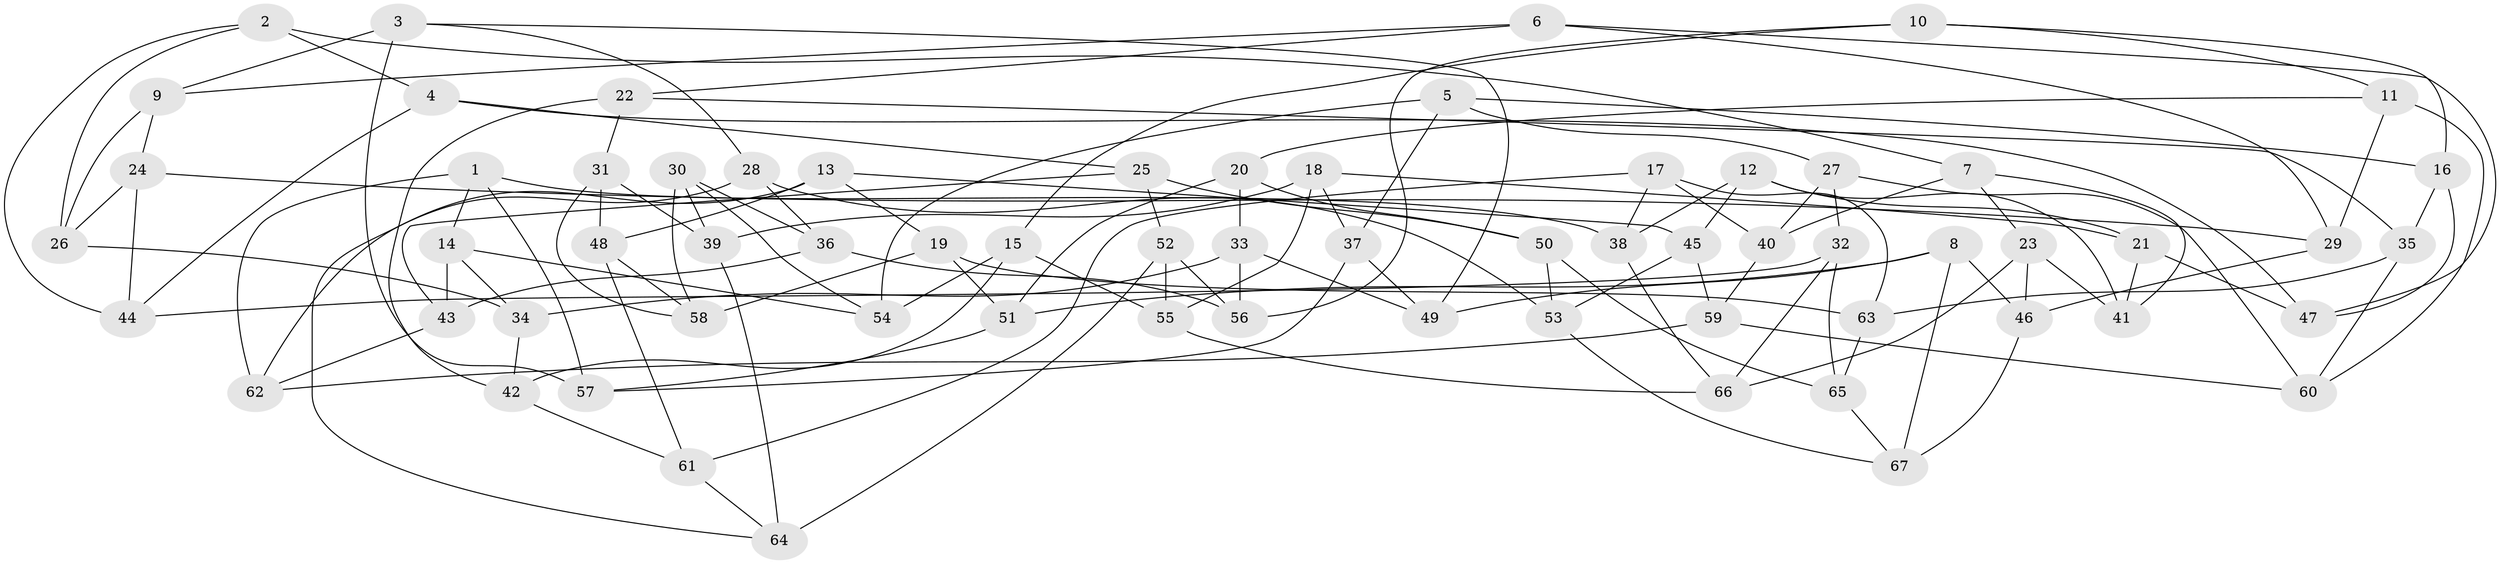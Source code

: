// Generated by graph-tools (version 1.1) at 2025/58/03/09/25 04:58:48]
// undirected, 67 vertices, 134 edges
graph export_dot {
graph [start="1"]
  node [color=gray90,style=filled];
  1;
  2;
  3;
  4;
  5;
  6;
  7;
  8;
  9;
  10;
  11;
  12;
  13;
  14;
  15;
  16;
  17;
  18;
  19;
  20;
  21;
  22;
  23;
  24;
  25;
  26;
  27;
  28;
  29;
  30;
  31;
  32;
  33;
  34;
  35;
  36;
  37;
  38;
  39;
  40;
  41;
  42;
  43;
  44;
  45;
  46;
  47;
  48;
  49;
  50;
  51;
  52;
  53;
  54;
  55;
  56;
  57;
  58;
  59;
  60;
  61;
  62;
  63;
  64;
  65;
  66;
  67;
  1 -- 38;
  1 -- 62;
  1 -- 14;
  1 -- 57;
  2 -- 26;
  2 -- 4;
  2 -- 7;
  2 -- 44;
  3 -- 28;
  3 -- 49;
  3 -- 9;
  3 -- 57;
  4 -- 47;
  4 -- 44;
  4 -- 25;
  5 -- 54;
  5 -- 16;
  5 -- 37;
  5 -- 27;
  6 -- 9;
  6 -- 22;
  6 -- 29;
  6 -- 47;
  7 -- 40;
  7 -- 41;
  7 -- 23;
  8 -- 51;
  8 -- 49;
  8 -- 67;
  8 -- 46;
  9 -- 26;
  9 -- 24;
  10 -- 56;
  10 -- 16;
  10 -- 11;
  10 -- 15;
  11 -- 60;
  11 -- 29;
  11 -- 20;
  12 -- 45;
  12 -- 21;
  12 -- 38;
  12 -- 41;
  13 -- 45;
  13 -- 48;
  13 -- 62;
  13 -- 19;
  14 -- 43;
  14 -- 54;
  14 -- 34;
  15 -- 54;
  15 -- 55;
  15 -- 42;
  16 -- 35;
  16 -- 47;
  17 -- 38;
  17 -- 61;
  17 -- 40;
  17 -- 63;
  18 -- 39;
  18 -- 21;
  18 -- 55;
  18 -- 37;
  19 -- 63;
  19 -- 58;
  19 -- 51;
  20 -- 33;
  20 -- 50;
  20 -- 51;
  21 -- 47;
  21 -- 41;
  22 -- 31;
  22 -- 35;
  22 -- 42;
  23 -- 66;
  23 -- 46;
  23 -- 41;
  24 -- 26;
  24 -- 44;
  24 -- 29;
  25 -- 43;
  25 -- 52;
  25 -- 50;
  26 -- 34;
  27 -- 40;
  27 -- 32;
  27 -- 60;
  28 -- 64;
  28 -- 36;
  28 -- 53;
  29 -- 46;
  30 -- 39;
  30 -- 36;
  30 -- 58;
  30 -- 54;
  31 -- 39;
  31 -- 58;
  31 -- 48;
  32 -- 65;
  32 -- 66;
  32 -- 44;
  33 -- 49;
  33 -- 56;
  33 -- 34;
  34 -- 42;
  35 -- 60;
  35 -- 63;
  36 -- 56;
  36 -- 43;
  37 -- 49;
  37 -- 57;
  38 -- 66;
  39 -- 64;
  40 -- 59;
  42 -- 61;
  43 -- 62;
  45 -- 53;
  45 -- 59;
  46 -- 67;
  48 -- 58;
  48 -- 61;
  50 -- 53;
  50 -- 65;
  51 -- 57;
  52 -- 56;
  52 -- 64;
  52 -- 55;
  53 -- 67;
  55 -- 66;
  59 -- 60;
  59 -- 62;
  61 -- 64;
  63 -- 65;
  65 -- 67;
}
